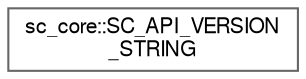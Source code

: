 digraph "Graphical Class Hierarchy"
{
 // LATEX_PDF_SIZE
  bgcolor="transparent";
  edge [fontname=FreeSans,fontsize=10,labelfontname=FreeSans,labelfontsize=10];
  node [fontname=FreeSans,fontsize=10,shape=box,height=0.2,width=0.4];
  rankdir="LR";
  Node0 [id="Node000000",label="sc_core::SC_API_VERSION\l_STRING",height=0.2,width=0.4,color="grey40", fillcolor="white", style="filled",URL="$a02257.html",tooltip=" "];
}

